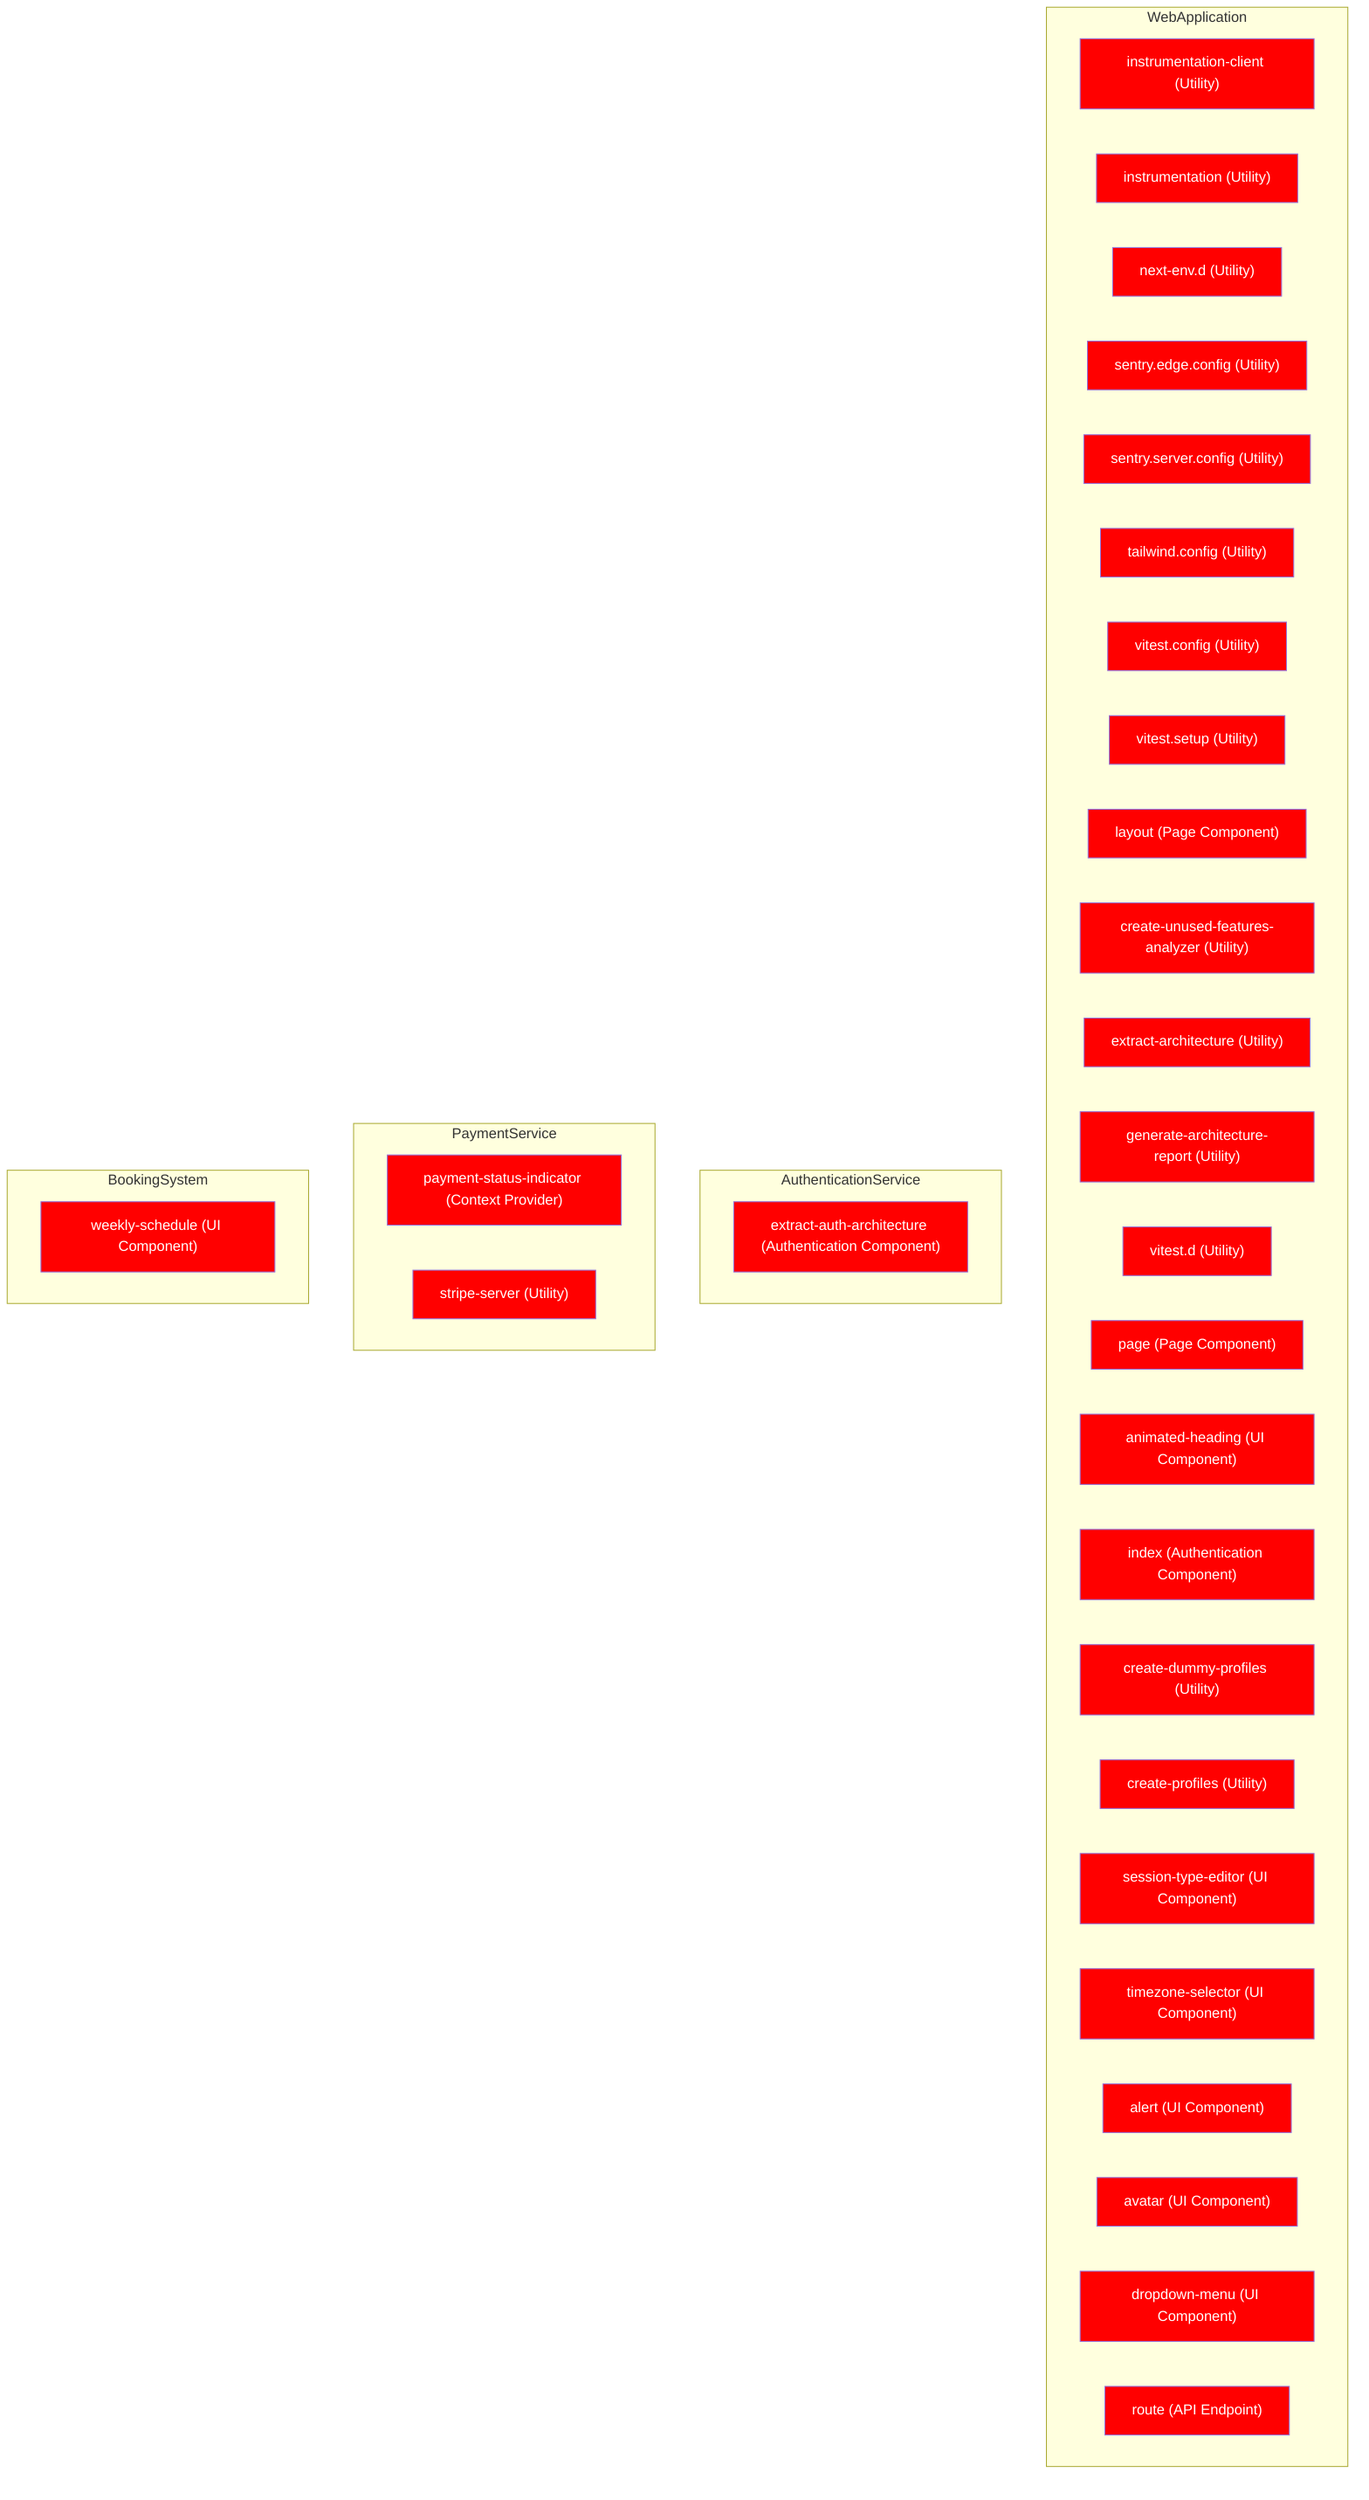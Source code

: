 graph TD
    subgraph WebApplication
        instrumentation_client["instrumentation-client (Utility)"]:::unused
        instrumentation["instrumentation (Utility)"]:::unused
        next_env_d["next-env.d (Utility)"]:::unused
        sentry_edge_config["sentry.edge.config (Utility)"]:::unused
        sentry_server_config["sentry.server.config (Utility)"]:::unused
        tailwind_config["tailwind.config (Utility)"]:::unused
        vitest_config["vitest.config (Utility)"]:::unused
        vitest_setup["vitest.setup (Utility)"]:::unused
        layout["layout (Page Component)"]:::unused
        create_unused_features_analyzer["create-unused-features-analyzer (Utility)"]:::unused
        extract_architecture["extract-architecture (Utility)"]:::unused
        generate_architecture_report["generate-architecture-report (Utility)"]:::unused
        vitest_d["vitest.d (Utility)"]:::unused
        layout["layout (Page Component)"]:::unused
        page["page (Page Component)"]:::unused
        layout["layout (Page Component)"]:::unused
        layout["layout (Page Component)"]:::unused
        page["page (Page Component)"]:::unused
        layout["layout (Page Component)"]:::unused
        page["page (Page Component)"]:::unused
        animated_heading["animated-heading (UI Component)"]:::unused
        index["index (Utility)"]:::unused
        index["index (Utility)"]:::unused
        create_dummy_profiles["create-dummy-profiles (Utility)"]:::unused
        create_profiles["create-profiles (Utility)"]:::unused
        page["page (Page Component)"]:::unused
        page["page (Page Component)"]:::unused
        page["page (Page Component)"]:::unused
        page["page (Page Component)"]:::unused
        page["page (Page Component)"]:::unused
        page["page (Page Component)"]:::unused
        page["page (Page Component)"]:::unused
        page["page (Page Component)"]:::unused
        page["page (Page Component)"]:::unused
        page["page (Page Component)"]:::unused
        page["page (Page Component)"]:::unused
        layout["layout (Page Component)"]:::unused
        page["page (Page Component)"]:::unused
        layout["layout (Page Component)"]:::unused
        page["page (Page Component)"]:::unused
        layout["layout (Page Component)"]:::unused
        page["page (Page Component)"]:::unused
        layout["layout (Page Component)"]:::unused
        page["page (Page Component)"]:::unused
        page["page (Page Component)"]:::unused
        page["page (Page Component)"]:::unused
        page["page (Page Component)"]:::unused
        page["page (Page Component)"]:::unused
        page["page (Page Component)"]:::unused
        page["page (Page Component)"]:::unused
        page["page (Page Component)"]:::unused
        page["page (Page Component)"]:::unused
        index["index (Utility)"]:::unused
        index["index (Utility)"]:::unused
        session_type_editor["session-type-editor (UI Component)"]:::unused
        timezone_selector["timezone-selector (UI Component)"]:::unused
        index["index (Utility)"]:::unused
        alert["alert (UI Component)"]:::unused
        avatar["avatar (UI Component)"]:::unused
        dropdown_menu["dropdown-menu (UI Component)"]:::unused
        index["index (Utility)"]:::unused
        page["page (Page Component)"]:::unused
        page["page (Page Component)"]:::unused
        page["page (Page Component)"]:::unused
        page["page (Page Component)"]:::unused
        page["page (Page Component)"]:::unused
        route["route (API Endpoint)"]:::unused
        route["route (API Endpoint)"]:::unused
        route["route (API Endpoint)"]:::unused
        route["route (API Endpoint)"]:::unused
        route["route (API Endpoint)"]:::unused
        route["route (API Endpoint)"]:::unused
        route["route (API Endpoint)"]:::unused
        route["route (API Endpoint)"]:::unused
        route["route (API Endpoint)"]:::unused
        route["route (API Endpoint)"]:::unused
        route["route (API Endpoint)"]:::unused
        route["route (API Endpoint)"]:::unused
        route["route (API Endpoint)"]:::unused
        route["route (API Endpoint)"]:::unused
    end

    subgraph AuthenticationService
        extract_auth_architecture["extract-auth-architecture (Authentication Component)"]:::unused
        index["index (Authentication Component)"]:::unused
        route["route (API Endpoint)"]:::unused
    end

    subgraph PaymentService
        payment_status_indicator["payment-status-indicator (Context Provider)"]:::unused
        stripe_server["stripe-server (Utility)"]:::unused
        page["page (Page Component)"]:::unused
        page["page (Page Component)"]:::unused
        route["route (API Endpoint)"]:::unused
        route["route (API Endpoint)"]:::unused
        route["route (API Endpoint)"]:::unused
    end

    subgraph BookingSystem
        weekly_schedule["weekly-schedule (UI Component)"]:::unused
        route["route (API Endpoint)"]:::unused
        route["route (API Endpoint)"]:::unused
    end

    classDef unused fill:#FF0000,color:white;
    classDef timeline fill:#0000FF,color:white;